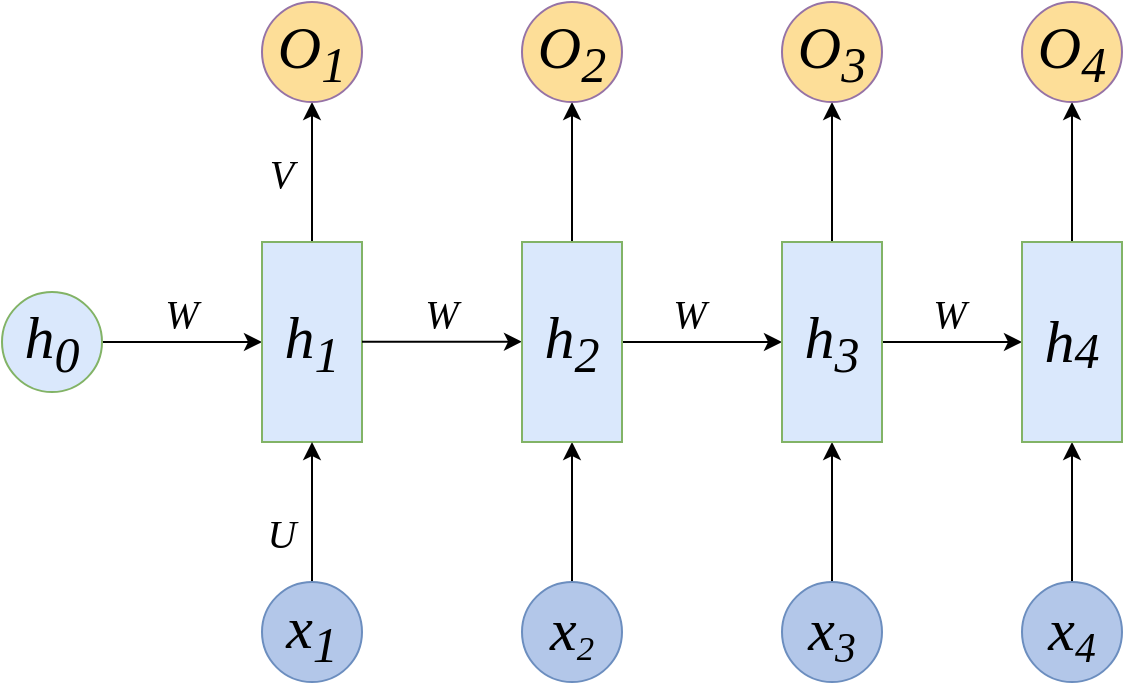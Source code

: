 <mxfile version="24.8.0">
  <diagram name="第 1 页" id="yD7xF3GPz75AvUTeO0UT">
    <mxGraphModel dx="1026" dy="650" grid="1" gridSize="10" guides="1" tooltips="1" connect="1" arrows="1" fold="1" page="1" pageScale="1" pageWidth="827" pageHeight="1169" math="0" shadow="0">
      <root>
        <mxCell id="0" />
        <mxCell id="1" parent="0" />
        <mxCell id="5T5cmZml9k6LkE0Msn1X-8" style="edgeStyle=orthogonalEdgeStyle;rounded=0;orthogonalLoop=1;jettySize=auto;html=1;exitX=1;exitY=0.5;exitDx=0;exitDy=0;entryX=0;entryY=0.5;entryDx=0;entryDy=0;" parent="1" source="5T5cmZml9k6LkE0Msn1X-1" target="5T5cmZml9k6LkE0Msn1X-6" edge="1">
          <mxGeometry relative="1" as="geometry" />
        </mxCell>
        <mxCell id="5T5cmZml9k6LkE0Msn1X-1" value="&lt;i&gt;h&lt;sub&gt;0&lt;/sub&gt;&lt;/i&gt;" style="ellipse;whiteSpace=wrap;html=1;aspect=fixed;fontFamily=Times New Roman;fontSize=30;fillColor=#DAE8FC;strokeColor=#82b366;" parent="1" vertex="1">
          <mxGeometry x="70" y="225" width="50" height="50" as="geometry" />
        </mxCell>
        <mxCell id="5T5cmZml9k6LkE0Msn1X-18" style="edgeStyle=orthogonalEdgeStyle;rounded=0;orthogonalLoop=1;jettySize=auto;html=1;exitX=0.5;exitY=0;exitDx=0;exitDy=0;entryX=0.5;entryY=1;entryDx=0;entryDy=0;" parent="1" source="5T5cmZml9k6LkE0Msn1X-6" target="5T5cmZml9k6LkE0Msn1X-16" edge="1">
          <mxGeometry relative="1" as="geometry" />
        </mxCell>
        <mxCell id="5T5cmZml9k6LkE0Msn1X-6" value="h&lt;sub&gt;1&lt;/sub&gt;" style="rounded=0;whiteSpace=wrap;html=1;fontFamily=Times New Roman;fontSize=30;fontStyle=2;fillColor=#dae8fc;strokeColor=#82b366;" parent="1" vertex="1">
          <mxGeometry x="200" y="200" width="50" height="100" as="geometry" />
        </mxCell>
        <mxCell id="5T5cmZml9k6LkE0Msn1X-9" style="edgeStyle=orthogonalEdgeStyle;rounded=0;orthogonalLoop=1;jettySize=auto;html=1;exitX=1;exitY=0.5;exitDx=0;exitDy=0;entryX=0;entryY=0.5;entryDx=0;entryDy=0;" parent="1" edge="1">
          <mxGeometry relative="1" as="geometry">
            <mxPoint x="250" y="249.83" as="sourcePoint" />
            <mxPoint x="330" y="249.83" as="targetPoint" />
          </mxGeometry>
        </mxCell>
        <mxCell id="5T5cmZml9k6LkE0Msn1X-17" style="edgeStyle=orthogonalEdgeStyle;rounded=0;orthogonalLoop=1;jettySize=auto;html=1;exitX=0.5;exitY=0;exitDx=0;exitDy=0;entryX=0.5;entryY=1;entryDx=0;entryDy=0;" parent="1" source="5T5cmZml9k6LkE0Msn1X-10" target="5T5cmZml9k6LkE0Msn1X-6" edge="1">
          <mxGeometry relative="1" as="geometry" />
        </mxCell>
        <mxCell id="5T5cmZml9k6LkE0Msn1X-10" value="&lt;i&gt;x&lt;sub&gt;1&lt;/sub&gt;&lt;/i&gt;" style="ellipse;whiteSpace=wrap;html=1;aspect=fixed;fontFamily=Times New Roman;fontSize=30;fillColor=#b3c7e9;strokeColor=#6c8ebf;" parent="1" vertex="1">
          <mxGeometry x="200" y="370" width="50" height="50" as="geometry" />
        </mxCell>
        <mxCell id="CVISXVQ1rCeILexJUnb6-4" style="edgeStyle=orthogonalEdgeStyle;rounded=0;orthogonalLoop=1;jettySize=auto;html=1;exitX=0.5;exitY=0;exitDx=0;exitDy=0;entryX=0.5;entryY=1;entryDx=0;entryDy=0;" edge="1" parent="1" source="5T5cmZml9k6LkE0Msn1X-12" target="f9mYp44gyk8aZ-Xdl-M6-1">
          <mxGeometry relative="1" as="geometry" />
        </mxCell>
        <mxCell id="5T5cmZml9k6LkE0Msn1X-12" value="&lt;i&gt;x&lt;span style=&quot;font-size: 20.833px;&quot;&gt;&lt;sub&gt;2&lt;/sub&gt;&lt;/span&gt;&lt;/i&gt;" style="ellipse;whiteSpace=wrap;html=1;aspect=fixed;fontFamily=Times New Roman;fontSize=30;fillColor=#B3C7E9;strokeColor=#6c8ebf;" parent="1" vertex="1">
          <mxGeometry x="330" y="370" width="50" height="50" as="geometry" />
        </mxCell>
        <mxCell id="CVISXVQ1rCeILexJUnb6-6" style="edgeStyle=orthogonalEdgeStyle;rounded=0;orthogonalLoop=1;jettySize=auto;html=1;exitX=0.5;exitY=0;exitDx=0;exitDy=0;entryX=0.5;entryY=1;entryDx=0;entryDy=0;" edge="1" parent="1" source="5T5cmZml9k6LkE0Msn1X-13" target="f9mYp44gyk8aZ-Xdl-M6-4">
          <mxGeometry relative="1" as="geometry" />
        </mxCell>
        <mxCell id="5T5cmZml9k6LkE0Msn1X-13" value="&lt;i&gt;x&lt;span style=&quot;font-size: 25px;&quot;&gt;&lt;sub&gt;3&lt;/sub&gt;&lt;/span&gt;&lt;/i&gt;" style="ellipse;whiteSpace=wrap;html=1;aspect=fixed;fontFamily=Times New Roman;fontSize=30;fillColor=#B3C7E9;strokeColor=#6c8ebf;" parent="1" vertex="1">
          <mxGeometry x="460" y="370" width="50" height="50" as="geometry" />
        </mxCell>
        <mxCell id="CVISXVQ1rCeILexJUnb6-8" style="edgeStyle=orthogonalEdgeStyle;rounded=0;orthogonalLoop=1;jettySize=auto;html=1;exitX=0.5;exitY=0;exitDx=0;exitDy=0;entryX=0.5;entryY=1;entryDx=0;entryDy=0;" edge="1" parent="1" source="5T5cmZml9k6LkE0Msn1X-14" target="f9mYp44gyk8aZ-Xdl-M6-5">
          <mxGeometry relative="1" as="geometry" />
        </mxCell>
        <mxCell id="5T5cmZml9k6LkE0Msn1X-14" value="&lt;i&gt;x&lt;span style=&quot;font-size: 25px;&quot;&gt;&lt;sub&gt;4&lt;/sub&gt;&lt;/span&gt;&lt;/i&gt;" style="ellipse;whiteSpace=wrap;html=1;aspect=fixed;fontFamily=Times New Roman;fontSize=30;fillColor=#B3C7E9;strokeColor=#6c8ebf;" parent="1" vertex="1">
          <mxGeometry x="580" y="370" width="50" height="50" as="geometry" />
        </mxCell>
        <mxCell id="5T5cmZml9k6LkE0Msn1X-16" value="&lt;i&gt;O&lt;sub&gt;1&lt;/sub&gt;&lt;/i&gt;" style="ellipse;whiteSpace=wrap;html=1;aspect=fixed;fontFamily=Times New Roman;fontSize=30;fillColor=#fdde98;strokeColor=#9673a6;" parent="1" vertex="1">
          <mxGeometry x="200" y="80" width="50" height="50" as="geometry" />
        </mxCell>
        <mxCell id="5T5cmZml9k6LkE0Msn1X-19" value="W" style="text;html=1;align=center;verticalAlign=middle;whiteSpace=wrap;rounded=0;fontFamily=Times New Roman;fontSize=20;fontStyle=2" parent="1" vertex="1">
          <mxGeometry x="130" y="220" width="60" height="30" as="geometry" />
        </mxCell>
        <mxCell id="5T5cmZml9k6LkE0Msn1X-20" value="W" style="text;html=1;align=center;verticalAlign=middle;whiteSpace=wrap;rounded=0;fontFamily=Times New Roman;fontSize=20;fontStyle=2" parent="1" vertex="1">
          <mxGeometry x="260" y="220" width="60" height="30" as="geometry" />
        </mxCell>
        <mxCell id="5T5cmZml9k6LkE0Msn1X-21" value="V" style="text;html=1;align=center;verticalAlign=middle;whiteSpace=wrap;rounded=0;fontFamily=Times New Roman;fontSize=20;fontStyle=2" parent="1" vertex="1">
          <mxGeometry x="180" y="150" width="60" height="30" as="geometry" />
        </mxCell>
        <mxCell id="5T5cmZml9k6LkE0Msn1X-22" value="U" style="text;html=1;align=center;verticalAlign=middle;whiteSpace=wrap;rounded=0;fontFamily=Times New Roman;fontSize=20;fontStyle=2" parent="1" vertex="1">
          <mxGeometry x="180" y="330" width="60" height="30" as="geometry" />
        </mxCell>
        <mxCell id="f9mYp44gyk8aZ-Xdl-M6-6" style="edgeStyle=orthogonalEdgeStyle;rounded=0;orthogonalLoop=1;jettySize=auto;html=1;exitX=1;exitY=0.5;exitDx=0;exitDy=0;entryX=0;entryY=0.5;entryDx=0;entryDy=0;" parent="1" source="f9mYp44gyk8aZ-Xdl-M6-1" target="f9mYp44gyk8aZ-Xdl-M6-4" edge="1">
          <mxGeometry relative="1" as="geometry" />
        </mxCell>
        <mxCell id="CVISXVQ1rCeILexJUnb6-5" style="edgeStyle=orthogonalEdgeStyle;rounded=0;orthogonalLoop=1;jettySize=auto;html=1;exitX=0.5;exitY=0;exitDx=0;exitDy=0;entryX=0.5;entryY=1;entryDx=0;entryDy=0;" edge="1" parent="1" source="f9mYp44gyk8aZ-Xdl-M6-1" target="CVISXVQ1rCeILexJUnb6-1">
          <mxGeometry relative="1" as="geometry" />
        </mxCell>
        <mxCell id="f9mYp44gyk8aZ-Xdl-M6-1" value="h&lt;sub style=&quot;&quot;&gt;&lt;font style=&quot;font-size: 25px;&quot;&gt;2&lt;/font&gt;&lt;/sub&gt;" style="rounded=0;whiteSpace=wrap;html=1;fontFamily=Times New Roman;fontSize=30;fontStyle=2;fillColor=#DAE8FC;strokeColor=#82b366;" parent="1" vertex="1">
          <mxGeometry x="330" y="200" width="50" height="100" as="geometry" />
        </mxCell>
        <mxCell id="f9mYp44gyk8aZ-Xdl-M6-7" style="edgeStyle=orthogonalEdgeStyle;rounded=0;orthogonalLoop=1;jettySize=auto;html=1;exitX=1;exitY=0.5;exitDx=0;exitDy=0;entryX=0;entryY=0.5;entryDx=0;entryDy=0;" parent="1" source="f9mYp44gyk8aZ-Xdl-M6-4" target="f9mYp44gyk8aZ-Xdl-M6-5" edge="1">
          <mxGeometry relative="1" as="geometry" />
        </mxCell>
        <mxCell id="CVISXVQ1rCeILexJUnb6-7" style="edgeStyle=orthogonalEdgeStyle;rounded=0;orthogonalLoop=1;jettySize=auto;html=1;exitX=0.5;exitY=0;exitDx=0;exitDy=0;" edge="1" parent="1" source="f9mYp44gyk8aZ-Xdl-M6-4" target="CVISXVQ1rCeILexJUnb6-2">
          <mxGeometry relative="1" as="geometry" />
        </mxCell>
        <mxCell id="f9mYp44gyk8aZ-Xdl-M6-4" value="h&lt;sub style=&quot;&quot;&gt;&lt;font style=&quot;font-size: 25px;&quot;&gt;3&lt;/font&gt;&lt;/sub&gt;" style="rounded=0;whiteSpace=wrap;html=1;fontFamily=Times New Roman;fontSize=30;fontStyle=2;fillColor=#DAE8FC;strokeColor=#82b366;" parent="1" vertex="1">
          <mxGeometry x="460" y="200" width="50" height="100" as="geometry" />
        </mxCell>
        <mxCell id="CVISXVQ1rCeILexJUnb6-9" style="edgeStyle=orthogonalEdgeStyle;rounded=0;orthogonalLoop=1;jettySize=auto;html=1;exitX=0.5;exitY=0;exitDx=0;exitDy=0;entryX=0.5;entryY=1;entryDx=0;entryDy=0;" edge="1" parent="1" source="f9mYp44gyk8aZ-Xdl-M6-5" target="CVISXVQ1rCeILexJUnb6-3">
          <mxGeometry relative="1" as="geometry" />
        </mxCell>
        <mxCell id="f9mYp44gyk8aZ-Xdl-M6-5" value="h&lt;font size=&quot;1&quot; style=&quot;&quot;&gt;&lt;sub style=&quot;font-size: 25px;&quot;&gt;4&lt;/sub&gt;&lt;/font&gt;" style="rounded=0;whiteSpace=wrap;html=1;fontFamily=Times New Roman;fontSize=30;fontStyle=2;fillColor=#DAE8FC;strokeColor=#82b366;" parent="1" vertex="1">
          <mxGeometry x="580" y="200" width="50" height="100" as="geometry" />
        </mxCell>
        <mxCell id="f9mYp44gyk8aZ-Xdl-M6-8" value="W" style="text;html=1;align=center;verticalAlign=middle;whiteSpace=wrap;rounded=0;fontFamily=Times New Roman;fontSize=20;fontStyle=2" parent="1" vertex="1">
          <mxGeometry x="384" y="220" width="60" height="30" as="geometry" />
        </mxCell>
        <mxCell id="f9mYp44gyk8aZ-Xdl-M6-9" value="W" style="text;html=1;align=center;verticalAlign=middle;whiteSpace=wrap;rounded=0;fontFamily=Times New Roman;fontSize=20;fontStyle=2" parent="1" vertex="1">
          <mxGeometry x="514" y="220" width="60" height="30" as="geometry" />
        </mxCell>
        <mxCell id="CVISXVQ1rCeILexJUnb6-1" value="&lt;i&gt;O&lt;sub style=&quot;&quot;&gt;&lt;font style=&quot;font-size: 25px;&quot;&gt;2&lt;/font&gt;&lt;/sub&gt;&lt;/i&gt;" style="ellipse;whiteSpace=wrap;html=1;aspect=fixed;fontFamily=Times New Roman;fontSize=30;fillColor=#fdde98;strokeColor=#9673a6;" vertex="1" parent="1">
          <mxGeometry x="330" y="80" width="50" height="50" as="geometry" />
        </mxCell>
        <mxCell id="CVISXVQ1rCeILexJUnb6-2" value="&lt;i&gt;O&lt;sub style=&quot;&quot;&gt;&lt;font style=&quot;font-size: 25px;&quot;&gt;3&lt;/font&gt;&lt;/sub&gt;&lt;/i&gt;" style="ellipse;whiteSpace=wrap;html=1;aspect=fixed;fontFamily=Times New Roman;fontSize=30;fillColor=#fdde98;strokeColor=#9673a6;" vertex="1" parent="1">
          <mxGeometry x="460" y="80" width="50" height="50" as="geometry" />
        </mxCell>
        <mxCell id="CVISXVQ1rCeILexJUnb6-3" value="&lt;i&gt;O&lt;sub style=&quot;&quot;&gt;&lt;font style=&quot;font-size: 25px;&quot;&gt;4&lt;/font&gt;&lt;/sub&gt;&lt;/i&gt;" style="ellipse;whiteSpace=wrap;html=1;aspect=fixed;fontFamily=Times New Roman;fontSize=30;fillColor=#fdde98;strokeColor=#9673a6;" vertex="1" parent="1">
          <mxGeometry x="580" y="80" width="50" height="50" as="geometry" />
        </mxCell>
      </root>
    </mxGraphModel>
  </diagram>
</mxfile>
